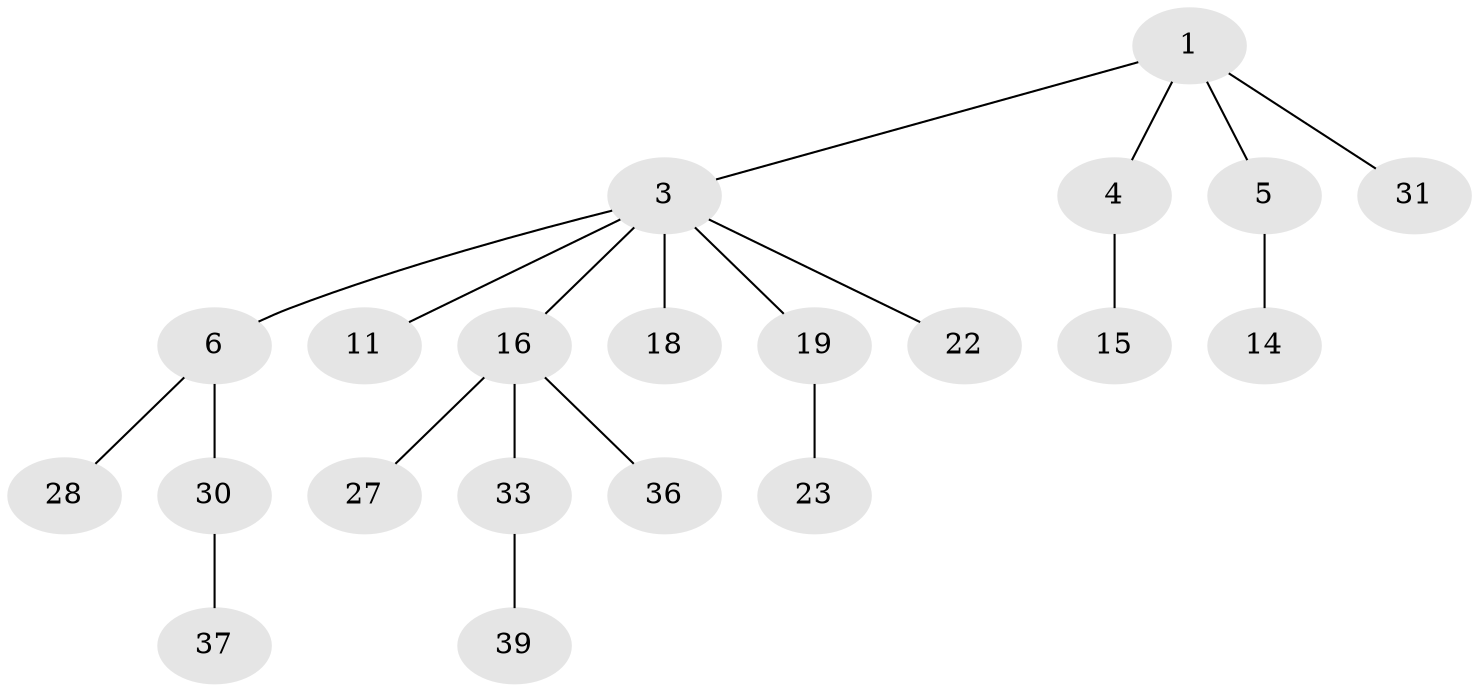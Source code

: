 // original degree distribution, {2: 0.22641509433962265, 5: 0.05660377358490566, 7: 0.018867924528301886, 3: 0.11320754716981132, 4: 0.05660377358490566, 1: 0.5283018867924528}
// Generated by graph-tools (version 1.1) at 2025/19/03/04/25 18:19:18]
// undirected, 21 vertices, 20 edges
graph export_dot {
graph [start="1"]
  node [color=gray90,style=filled];
  1 [super="+2+34"];
  3 [super="+9+48+17+7"];
  4 [super="+40+46+26"];
  5 [super="+49+12"];
  6 [super="+8+20"];
  11;
  14;
  15;
  16 [super="+25"];
  18 [super="+29"];
  19;
  22;
  23;
  27;
  28;
  30 [super="+32"];
  31;
  33 [super="+35+38"];
  36;
  37;
  39 [super="+43"];
  1 -- 3;
  1 -- 4;
  1 -- 5;
  1 -- 31;
  3 -- 6;
  3 -- 11;
  3 -- 16;
  3 -- 19;
  3 -- 22;
  3 -- 18;
  4 -- 15;
  5 -- 14;
  6 -- 28;
  6 -- 30;
  16 -- 27;
  16 -- 36;
  16 -- 33;
  19 -- 23;
  30 -- 37;
  33 -- 39;
}

